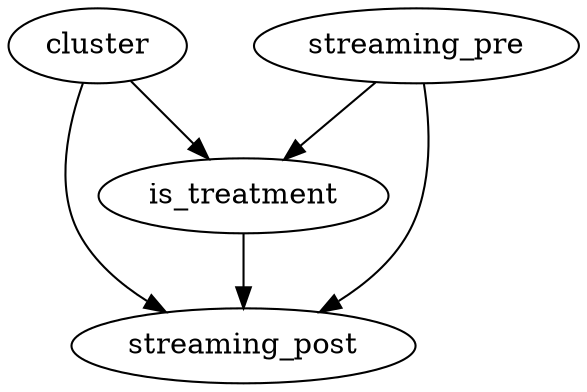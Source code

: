 digraph {
	cluster [label=cluster]
	streaming_pre [label=streaming_pre]
	is_treatment [label=is_treatment]
	streaming_post [label=streaming_post]
	cluster -> streaming_post
	cluster -> is_treatment
	streaming_pre -> streaming_post
	streaming_pre -> is_treatment
	is_treatment -> streaming_post
}
